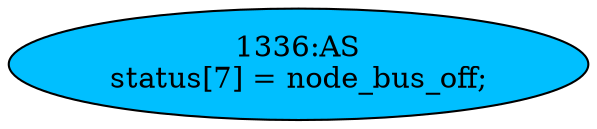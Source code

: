 strict digraph "" {
	node [label="\N"];
	"1336:AS"	 [ast="<pyverilog.vparser.ast.Assign object at 0x7fd773261a90>",
		def_var="['status']",
		fillcolor=deepskyblue,
		label="1336:AS
status[7] = node_bus_off;",
		statements="[]",
		style=filled,
		typ=Assign,
		use_var="['node_bus_off']"];
}
